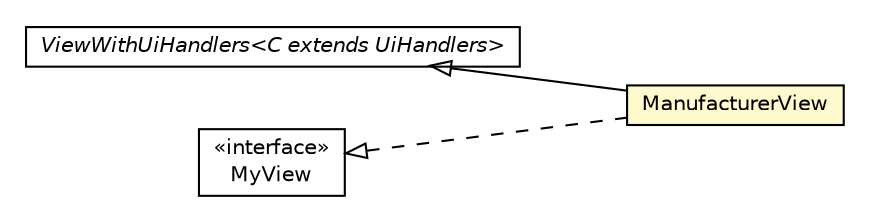 #!/usr/local/bin/dot
#
# Class diagram 
# Generated by UMLGraph version R5_6-24-gf6e263 (http://www.umlgraph.org/)
#

digraph G {
	edge [fontname="Helvetica",fontsize=10,labelfontname="Helvetica",labelfontsize=10];
	node [fontname="Helvetica",fontsize=10,shape=plaintext];
	nodesep=0.25;
	ranksep=0.5;
	rankdir=LR;
	// com.gwtplatform.mvp.client.ViewWithUiHandlers<C extends com.gwtplatform.mvp.client.UiHandlers>
	c244337 [label=<<table title="com.gwtplatform.mvp.client.ViewWithUiHandlers" border="0" cellborder="1" cellspacing="0" cellpadding="2" port="p" href="../../../../mvp/client/ViewWithUiHandlers.html">
		<tr><td><table border="0" cellspacing="0" cellpadding="1">
<tr><td align="center" balign="center"><font face="Helvetica-Oblique"> ViewWithUiHandlers&lt;C extends UiHandlers&gt; </font></td></tr>
		</table></td></tr>
		</table>>, URL="../../../../mvp/client/ViewWithUiHandlers.html", fontname="Helvetica", fontcolor="black", fontsize=10.0];
	// com.gwtplatform.carstore.client.application.manufacturer.ManufacturerView
	c244628 [label=<<table title="com.gwtplatform.carstore.client.application.manufacturer.ManufacturerView" border="0" cellborder="1" cellspacing="0" cellpadding="2" port="p" bgcolor="lemonChiffon" href="./ManufacturerView.html">
		<tr><td><table border="0" cellspacing="0" cellpadding="1">
<tr><td align="center" balign="center"> ManufacturerView </td></tr>
		</table></td></tr>
		</table>>, URL="./ManufacturerView.html", fontname="Helvetica", fontcolor="black", fontsize=10.0];
	// com.gwtplatform.carstore.client.application.manufacturer.ManufacturerPresenter.MyView
	c244631 [label=<<table title="com.gwtplatform.carstore.client.application.manufacturer.ManufacturerPresenter.MyView" border="0" cellborder="1" cellspacing="0" cellpadding="2" port="p" href="./ManufacturerPresenter.MyView.html">
		<tr><td><table border="0" cellspacing="0" cellpadding="1">
<tr><td align="center" balign="center"> &#171;interface&#187; </td></tr>
<tr><td align="center" balign="center"> MyView </td></tr>
		</table></td></tr>
		</table>>, URL="./ManufacturerPresenter.MyView.html", fontname="Helvetica", fontcolor="black", fontsize=10.0];
	//com.gwtplatform.carstore.client.application.manufacturer.ManufacturerView extends com.gwtplatform.mvp.client.ViewWithUiHandlers<com.gwtplatform.carstore.client.application.manufacturer.ManufacturerUiHandlers>
	c244337:p -> c244628:p [dir=back,arrowtail=empty];
	//com.gwtplatform.carstore.client.application.manufacturer.ManufacturerView implements com.gwtplatform.carstore.client.application.manufacturer.ManufacturerPresenter.MyView
	c244631:p -> c244628:p [dir=back,arrowtail=empty,style=dashed];
}

